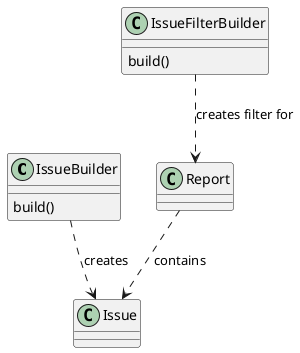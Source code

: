 @startuml

class IssueBuilder {
    build()
}

class IssueFilterBuilder {
    build()
}

IssueBuilder ..> Issue : creates
IssueFilterBuilder ..> Report : creates filter for
Report ..> Issue : contains

@enduml
